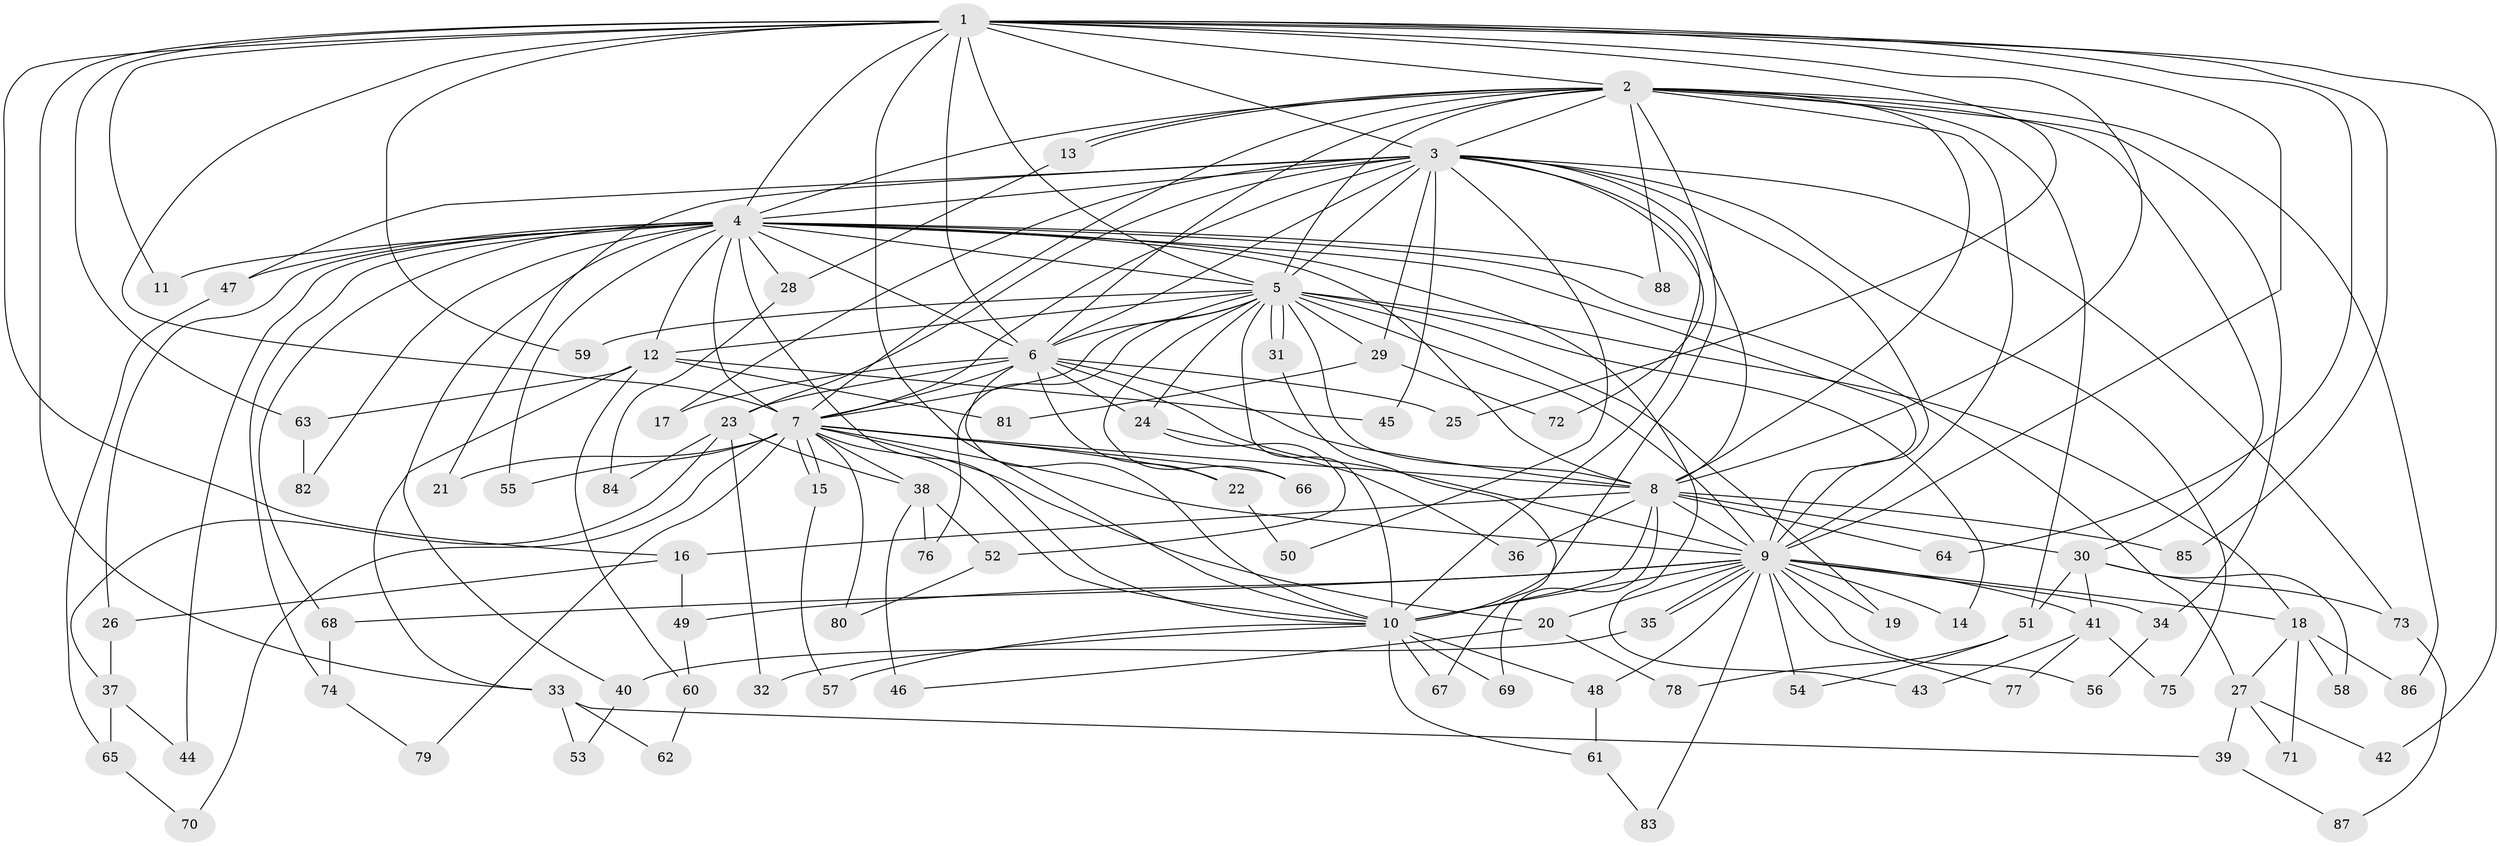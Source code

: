 // coarse degree distribution, {15: 0.031746031746031744, 12: 0.031746031746031744, 17: 0.015873015873015872, 19: 0.031746031746031744, 14: 0.015873015873015872, 8: 0.015873015873015872, 2: 0.5079365079365079, 3: 0.1746031746031746, 7: 0.031746031746031744, 4: 0.047619047619047616, 5: 0.047619047619047616, 6: 0.031746031746031744, 1: 0.015873015873015872}
// Generated by graph-tools (version 1.1) at 2025/49/03/04/25 22:49:18]
// undirected, 88 vertices, 201 edges
graph export_dot {
  node [color=gray90,style=filled];
  1;
  2;
  3;
  4;
  5;
  6;
  7;
  8;
  9;
  10;
  11;
  12;
  13;
  14;
  15;
  16;
  17;
  18;
  19;
  20;
  21;
  22;
  23;
  24;
  25;
  26;
  27;
  28;
  29;
  30;
  31;
  32;
  33;
  34;
  35;
  36;
  37;
  38;
  39;
  40;
  41;
  42;
  43;
  44;
  45;
  46;
  47;
  48;
  49;
  50;
  51;
  52;
  53;
  54;
  55;
  56;
  57;
  58;
  59;
  60;
  61;
  62;
  63;
  64;
  65;
  66;
  67;
  68;
  69;
  70;
  71;
  72;
  73;
  74;
  75;
  76;
  77;
  78;
  79;
  80;
  81;
  82;
  83;
  84;
  85;
  86;
  87;
  88;
  1 -- 2;
  1 -- 3;
  1 -- 4;
  1 -- 5;
  1 -- 6;
  1 -- 7;
  1 -- 8;
  1 -- 9;
  1 -- 10;
  1 -- 11;
  1 -- 16;
  1 -- 25;
  1 -- 33;
  1 -- 42;
  1 -- 59;
  1 -- 63;
  1 -- 64;
  1 -- 85;
  2 -- 3;
  2 -- 4;
  2 -- 5;
  2 -- 6;
  2 -- 7;
  2 -- 8;
  2 -- 9;
  2 -- 10;
  2 -- 13;
  2 -- 13;
  2 -- 30;
  2 -- 34;
  2 -- 51;
  2 -- 86;
  2 -- 88;
  3 -- 4;
  3 -- 5;
  3 -- 6;
  3 -- 7;
  3 -- 8;
  3 -- 9;
  3 -- 10;
  3 -- 17;
  3 -- 21;
  3 -- 23;
  3 -- 29;
  3 -- 45;
  3 -- 47;
  3 -- 50;
  3 -- 72;
  3 -- 73;
  3 -- 75;
  4 -- 5;
  4 -- 6;
  4 -- 7;
  4 -- 8;
  4 -- 9;
  4 -- 10;
  4 -- 11;
  4 -- 12;
  4 -- 26;
  4 -- 27;
  4 -- 28;
  4 -- 40;
  4 -- 43;
  4 -- 44;
  4 -- 47;
  4 -- 55;
  4 -- 68;
  4 -- 74;
  4 -- 82;
  4 -- 88;
  5 -- 6;
  5 -- 7;
  5 -- 8;
  5 -- 9;
  5 -- 10;
  5 -- 12;
  5 -- 14;
  5 -- 18;
  5 -- 19;
  5 -- 24;
  5 -- 29;
  5 -- 31;
  5 -- 31;
  5 -- 59;
  5 -- 66;
  5 -- 76;
  6 -- 7;
  6 -- 8;
  6 -- 9;
  6 -- 10;
  6 -- 17;
  6 -- 22;
  6 -- 23;
  6 -- 24;
  6 -- 25;
  7 -- 8;
  7 -- 9;
  7 -- 10;
  7 -- 15;
  7 -- 15;
  7 -- 20;
  7 -- 21;
  7 -- 22;
  7 -- 38;
  7 -- 55;
  7 -- 66;
  7 -- 70;
  7 -- 79;
  7 -- 80;
  8 -- 9;
  8 -- 10;
  8 -- 16;
  8 -- 30;
  8 -- 36;
  8 -- 64;
  8 -- 69;
  8 -- 85;
  9 -- 10;
  9 -- 14;
  9 -- 18;
  9 -- 19;
  9 -- 20;
  9 -- 34;
  9 -- 35;
  9 -- 35;
  9 -- 41;
  9 -- 48;
  9 -- 49;
  9 -- 54;
  9 -- 56;
  9 -- 68;
  9 -- 77;
  9 -- 83;
  10 -- 32;
  10 -- 48;
  10 -- 57;
  10 -- 61;
  10 -- 67;
  10 -- 69;
  12 -- 33;
  12 -- 45;
  12 -- 60;
  12 -- 63;
  12 -- 81;
  13 -- 28;
  15 -- 57;
  16 -- 26;
  16 -- 49;
  18 -- 27;
  18 -- 58;
  18 -- 71;
  18 -- 86;
  20 -- 46;
  20 -- 78;
  22 -- 50;
  23 -- 32;
  23 -- 37;
  23 -- 38;
  23 -- 84;
  24 -- 36;
  24 -- 52;
  26 -- 37;
  27 -- 39;
  27 -- 42;
  27 -- 71;
  28 -- 84;
  29 -- 72;
  29 -- 81;
  30 -- 41;
  30 -- 51;
  30 -- 58;
  30 -- 73;
  31 -- 67;
  33 -- 39;
  33 -- 53;
  33 -- 62;
  34 -- 56;
  35 -- 40;
  37 -- 44;
  37 -- 65;
  38 -- 46;
  38 -- 52;
  38 -- 76;
  39 -- 87;
  40 -- 53;
  41 -- 43;
  41 -- 75;
  41 -- 77;
  47 -- 65;
  48 -- 61;
  49 -- 60;
  51 -- 54;
  51 -- 78;
  52 -- 80;
  60 -- 62;
  61 -- 83;
  63 -- 82;
  65 -- 70;
  68 -- 74;
  73 -- 87;
  74 -- 79;
}
